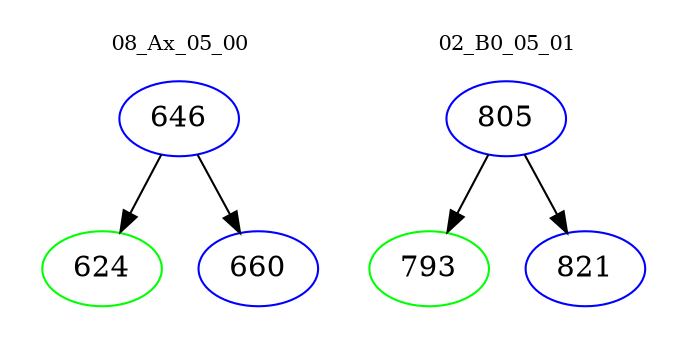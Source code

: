 digraph{
subgraph cluster_0 {
color = white
label = "08_Ax_05_00";
fontsize=10;
T0_646 [label="646", color="blue"]
T0_646 -> T0_624 [color="black"]
T0_624 [label="624", color="green"]
T0_646 -> T0_660 [color="black"]
T0_660 [label="660", color="blue"]
}
subgraph cluster_1 {
color = white
label = "02_B0_05_01";
fontsize=10;
T1_805 [label="805", color="blue"]
T1_805 -> T1_793 [color="black"]
T1_793 [label="793", color="green"]
T1_805 -> T1_821 [color="black"]
T1_821 [label="821", color="blue"]
}
}
